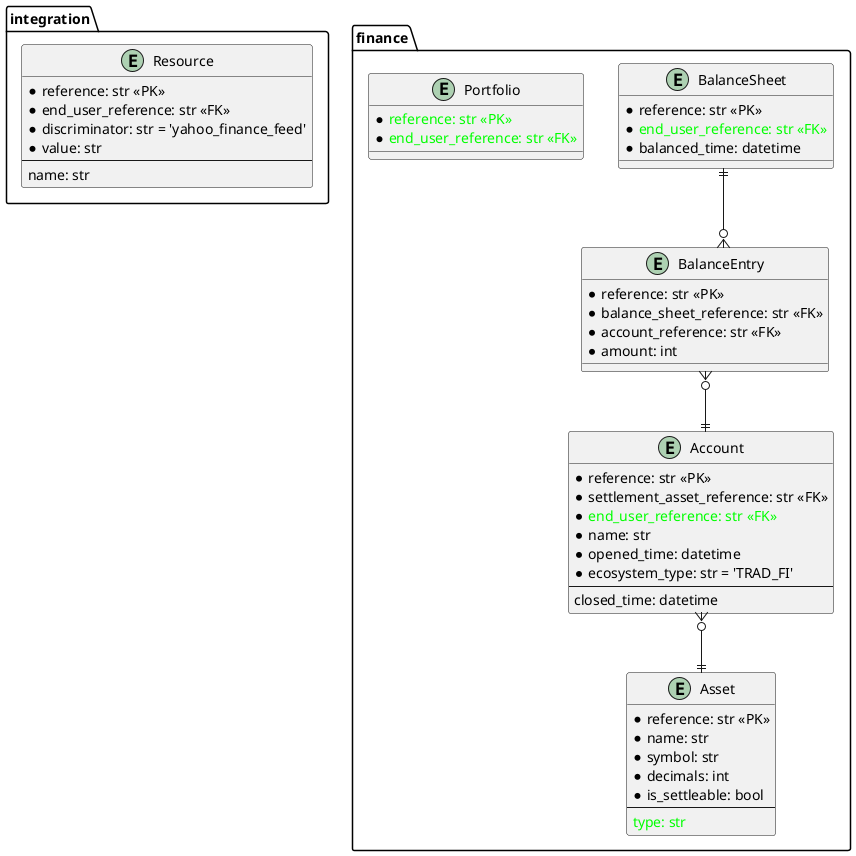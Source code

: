 @startuml

!function $add($a)
!return "<color:#00ff00>" + $a + "</color>"
!endfunction

!function $remoe($a)
!return "<color:#ff0000>" + $a + "</color>"
!endfunction

skinparam backgroundColor transparent
skinparam linetype ortho

package integration {
  entity "Resource" {
    * reference: str <<PK>>
    * end_user_reference: str <<FK>>
    * discriminator: str = 'yahoo_finance_feed'
    * value: str
    --
    name: str
  }
}

package finance {
  entity "Asset" {
    * reference: str <<PK>>
    * name: str
    * symbol: str
    * decimals: int
    * is_settleable: bool
    --
    $add("type: str")
  }

  entity "Account" {
    * reference: str <<PK>>
    * settlement_asset_reference: str <<FK>>
    * $add("end_user_reference: str <<FK>>")
    * name: str
    * opened_time: datetime
    * ecosystem_type: str = 'TRAD_FI'
    --
    closed_time: datetime
  }

  entity "BalanceSheet" {
    * reference: str <<PK>>
    * $add("end_user_reference: str <<FK>>")
    * balanced_time: datetime
  }

  entity "BalanceEntry" {
    * reference: str <<PK>>
    * balance_sheet_reference: str <<FK>>
    * account_reference: str <<FK>>
    * amount: int
  }

  entity "Portfolio" {
    * $add("reference: str <<PK>>")
    * $add("end_user_reference: str <<FK>>")
  }
}

'Zero or One  |o--
'Exactly One  ||--
'Zero or Many }o--
'One or Many  }|--

Account      }o--|| Asset
BalanceSheet ||--o{ BalanceEntry
BalanceEntry }o--|| Account

@enduml